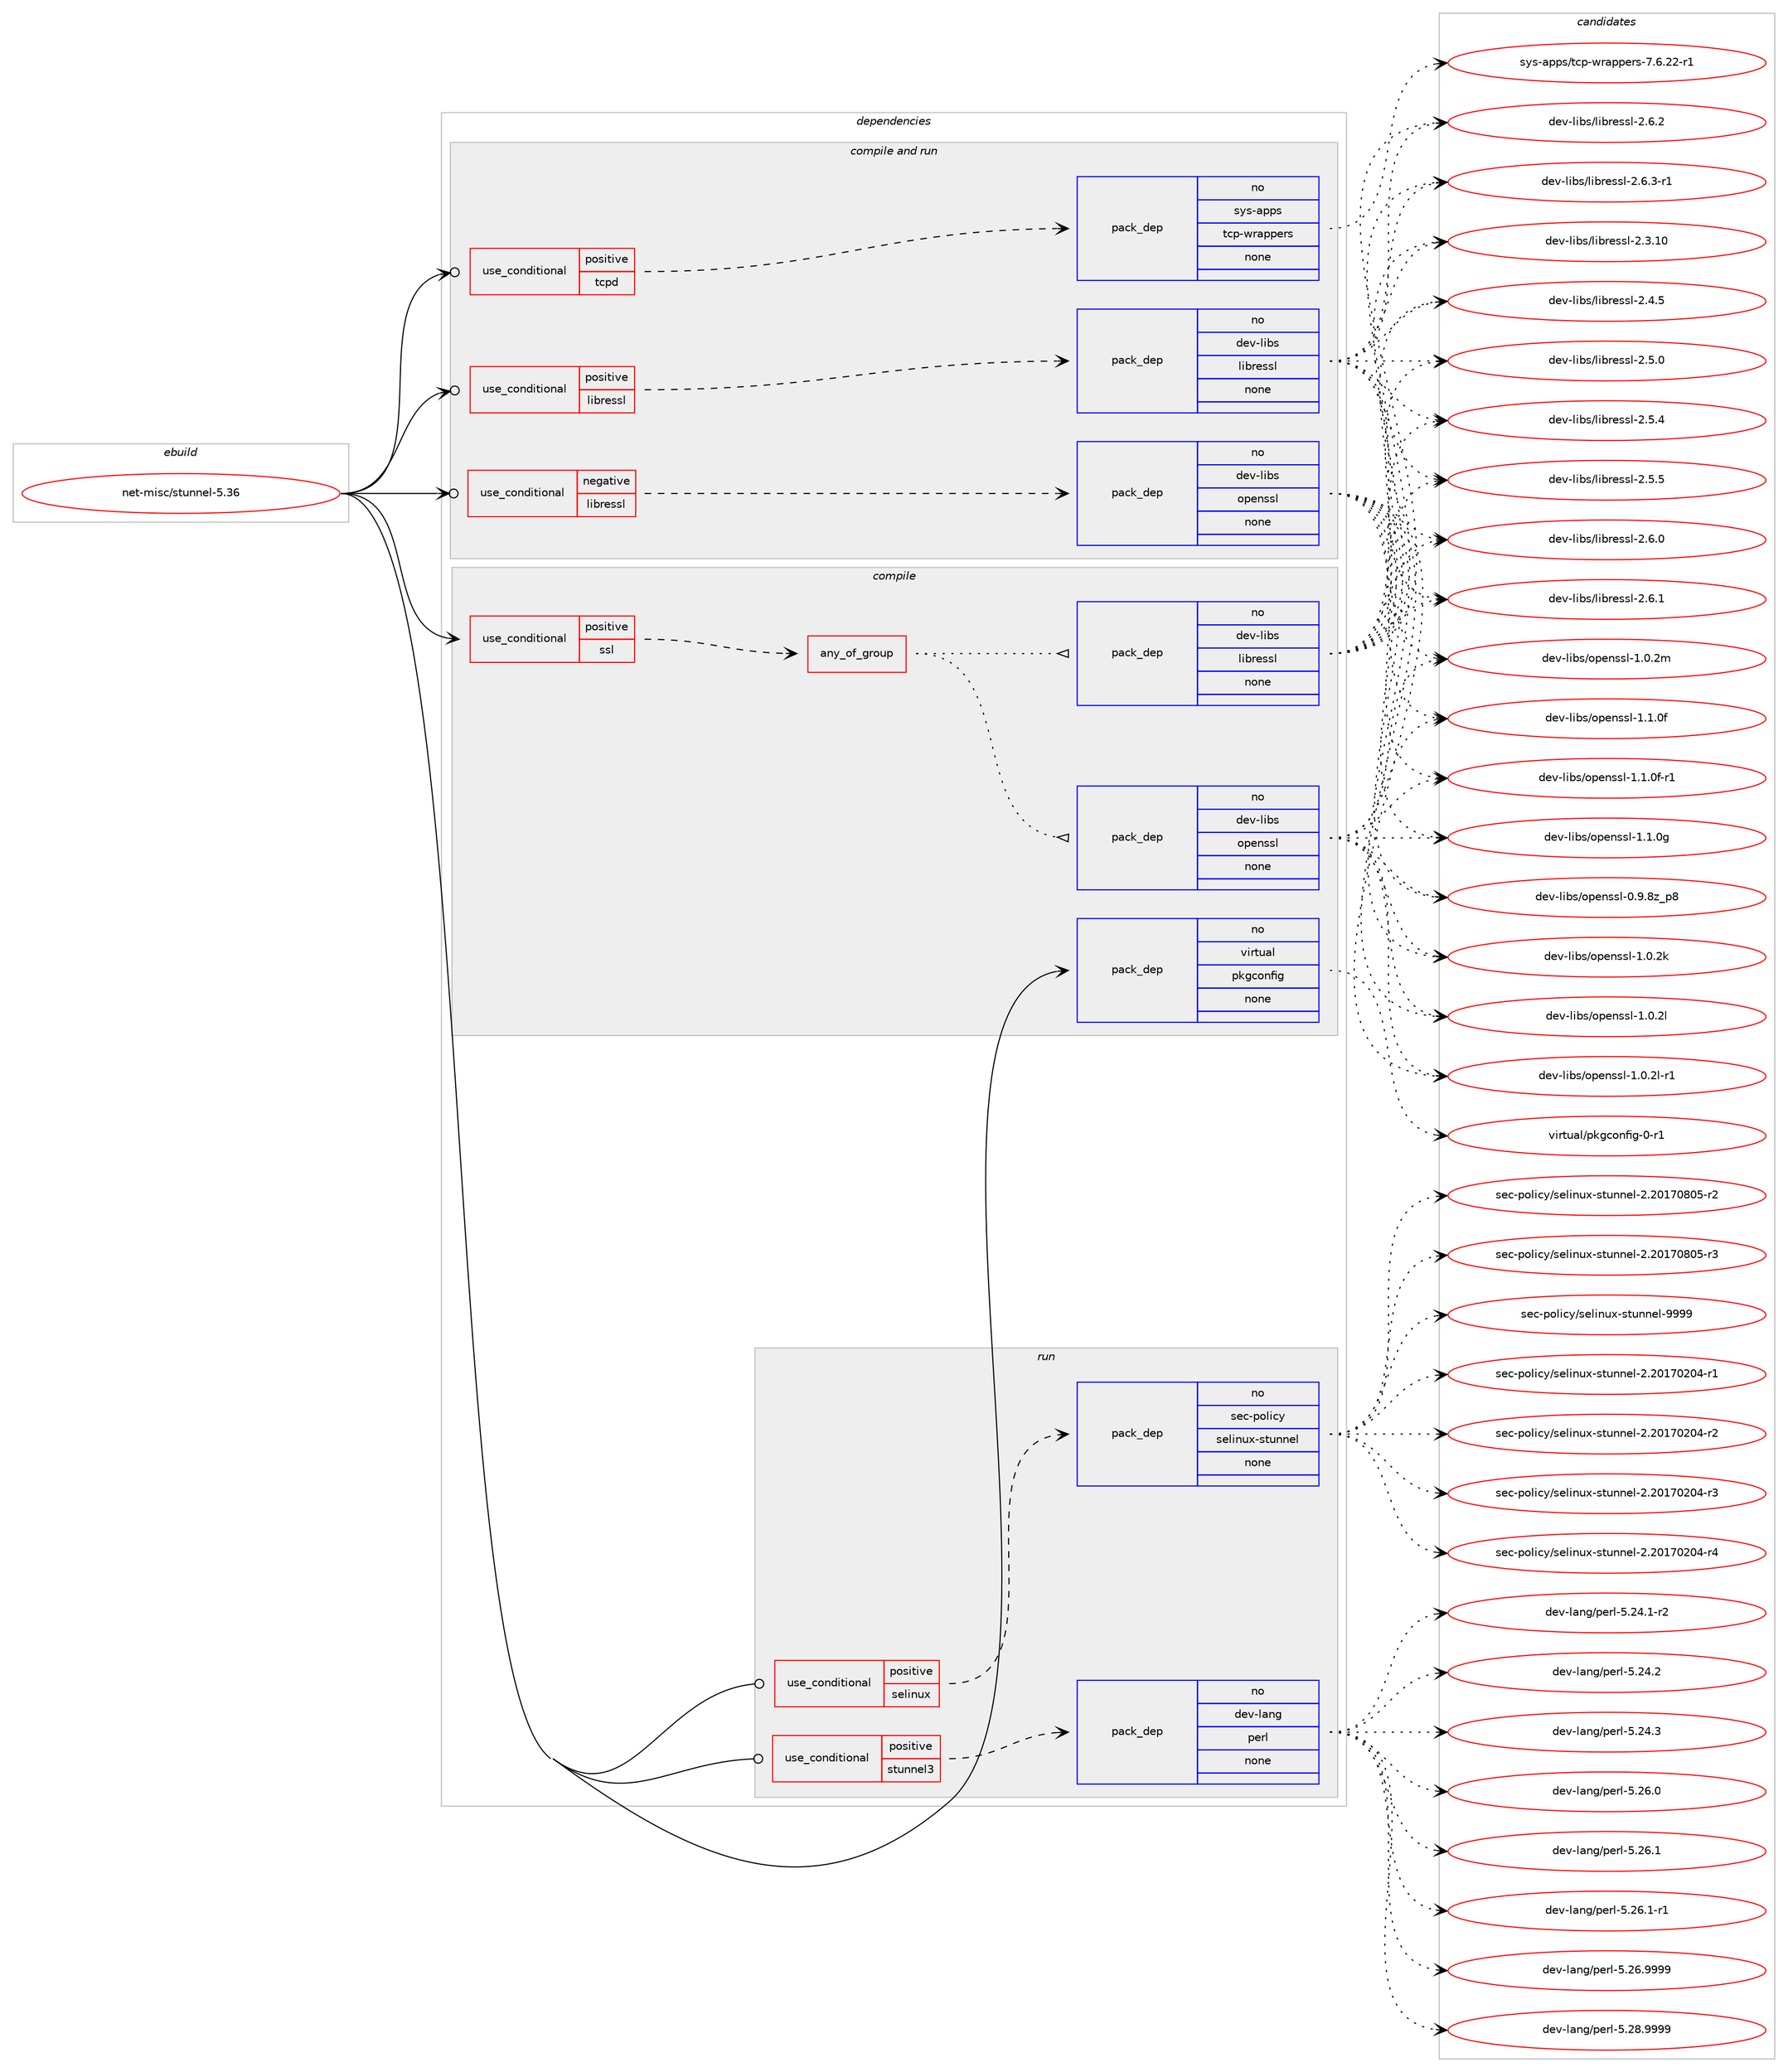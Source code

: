 digraph prolog {

# *************
# Graph options
# *************

newrank=true;
concentrate=true;
compound=true;
graph [rankdir=LR,fontname=Helvetica,fontsize=10,ranksep=1.5];#, ranksep=2.5, nodesep=0.2];
edge  [arrowhead=vee];
node  [fontname=Helvetica,fontsize=10];

# **********
# The ebuild
# **********

subgraph cluster_leftcol {
color=gray;
rank=same;
label=<<i>ebuild</i>>;
id [label="net-misc/stunnel-5.36", color=red, width=4, href="../net-misc/stunnel-5.36.svg"];
}

# ****************
# The dependencies
# ****************

subgraph cluster_midcol {
color=gray;
label=<<i>dependencies</i>>;
subgraph cluster_compile {
fillcolor="#eeeeee";
style=filled;
label=<<i>compile</i>>;
subgraph cond106581 {
dependency430969 [label=<<TABLE BORDER="0" CELLBORDER="1" CELLSPACING="0" CELLPADDING="4"><TR><TD ROWSPAN="3" CELLPADDING="10">use_conditional</TD></TR><TR><TD>positive</TD></TR><TR><TD>ssl</TD></TR></TABLE>>, shape=none, color=red];
subgraph any7159 {
dependency430970 [label=<<TABLE BORDER="0" CELLBORDER="1" CELLSPACING="0" CELLPADDING="4"><TR><TD CELLPADDING="10">any_of_group</TD></TR></TABLE>>, shape=none, color=red];subgraph pack316998 {
dependency430971 [label=<<TABLE BORDER="0" CELLBORDER="1" CELLSPACING="0" CELLPADDING="4" WIDTH="220"><TR><TD ROWSPAN="6" CELLPADDING="30">pack_dep</TD></TR><TR><TD WIDTH="110">no</TD></TR><TR><TD>dev-libs</TD></TR><TR><TD>openssl</TD></TR><TR><TD>none</TD></TR><TR><TD></TD></TR></TABLE>>, shape=none, color=blue];
}
dependency430970:e -> dependency430971:w [weight=20,style="dotted",arrowhead="oinv"];
subgraph pack316999 {
dependency430972 [label=<<TABLE BORDER="0" CELLBORDER="1" CELLSPACING="0" CELLPADDING="4" WIDTH="220"><TR><TD ROWSPAN="6" CELLPADDING="30">pack_dep</TD></TR><TR><TD WIDTH="110">no</TD></TR><TR><TD>dev-libs</TD></TR><TR><TD>libressl</TD></TR><TR><TD>none</TD></TR><TR><TD></TD></TR></TABLE>>, shape=none, color=blue];
}
dependency430970:e -> dependency430972:w [weight=20,style="dotted",arrowhead="oinv"];
}
dependency430969:e -> dependency430970:w [weight=20,style="dashed",arrowhead="vee"];
}
id:e -> dependency430969:w [weight=20,style="solid",arrowhead="vee"];
subgraph pack317000 {
dependency430973 [label=<<TABLE BORDER="0" CELLBORDER="1" CELLSPACING="0" CELLPADDING="4" WIDTH="220"><TR><TD ROWSPAN="6" CELLPADDING="30">pack_dep</TD></TR><TR><TD WIDTH="110">no</TD></TR><TR><TD>virtual</TD></TR><TR><TD>pkgconfig</TD></TR><TR><TD>none</TD></TR><TR><TD></TD></TR></TABLE>>, shape=none, color=blue];
}
id:e -> dependency430973:w [weight=20,style="solid",arrowhead="vee"];
}
subgraph cluster_compileandrun {
fillcolor="#eeeeee";
style=filled;
label=<<i>compile and run</i>>;
subgraph cond106582 {
dependency430974 [label=<<TABLE BORDER="0" CELLBORDER="1" CELLSPACING="0" CELLPADDING="4"><TR><TD ROWSPAN="3" CELLPADDING="10">use_conditional</TD></TR><TR><TD>negative</TD></TR><TR><TD>libressl</TD></TR></TABLE>>, shape=none, color=red];
subgraph pack317001 {
dependency430975 [label=<<TABLE BORDER="0" CELLBORDER="1" CELLSPACING="0" CELLPADDING="4" WIDTH="220"><TR><TD ROWSPAN="6" CELLPADDING="30">pack_dep</TD></TR><TR><TD WIDTH="110">no</TD></TR><TR><TD>dev-libs</TD></TR><TR><TD>openssl</TD></TR><TR><TD>none</TD></TR><TR><TD></TD></TR></TABLE>>, shape=none, color=blue];
}
dependency430974:e -> dependency430975:w [weight=20,style="dashed",arrowhead="vee"];
}
id:e -> dependency430974:w [weight=20,style="solid",arrowhead="odotvee"];
subgraph cond106583 {
dependency430976 [label=<<TABLE BORDER="0" CELLBORDER="1" CELLSPACING="0" CELLPADDING="4"><TR><TD ROWSPAN="3" CELLPADDING="10">use_conditional</TD></TR><TR><TD>positive</TD></TR><TR><TD>libressl</TD></TR></TABLE>>, shape=none, color=red];
subgraph pack317002 {
dependency430977 [label=<<TABLE BORDER="0" CELLBORDER="1" CELLSPACING="0" CELLPADDING="4" WIDTH="220"><TR><TD ROWSPAN="6" CELLPADDING="30">pack_dep</TD></TR><TR><TD WIDTH="110">no</TD></TR><TR><TD>dev-libs</TD></TR><TR><TD>libressl</TD></TR><TR><TD>none</TD></TR><TR><TD></TD></TR></TABLE>>, shape=none, color=blue];
}
dependency430976:e -> dependency430977:w [weight=20,style="dashed",arrowhead="vee"];
}
id:e -> dependency430976:w [weight=20,style="solid",arrowhead="odotvee"];
subgraph cond106584 {
dependency430978 [label=<<TABLE BORDER="0" CELLBORDER="1" CELLSPACING="0" CELLPADDING="4"><TR><TD ROWSPAN="3" CELLPADDING="10">use_conditional</TD></TR><TR><TD>positive</TD></TR><TR><TD>tcpd</TD></TR></TABLE>>, shape=none, color=red];
subgraph pack317003 {
dependency430979 [label=<<TABLE BORDER="0" CELLBORDER="1" CELLSPACING="0" CELLPADDING="4" WIDTH="220"><TR><TD ROWSPAN="6" CELLPADDING="30">pack_dep</TD></TR><TR><TD WIDTH="110">no</TD></TR><TR><TD>sys-apps</TD></TR><TR><TD>tcp-wrappers</TD></TR><TR><TD>none</TD></TR><TR><TD></TD></TR></TABLE>>, shape=none, color=blue];
}
dependency430978:e -> dependency430979:w [weight=20,style="dashed",arrowhead="vee"];
}
id:e -> dependency430978:w [weight=20,style="solid",arrowhead="odotvee"];
}
subgraph cluster_run {
fillcolor="#eeeeee";
style=filled;
label=<<i>run</i>>;
subgraph cond106585 {
dependency430980 [label=<<TABLE BORDER="0" CELLBORDER="1" CELLSPACING="0" CELLPADDING="4"><TR><TD ROWSPAN="3" CELLPADDING="10">use_conditional</TD></TR><TR><TD>positive</TD></TR><TR><TD>selinux</TD></TR></TABLE>>, shape=none, color=red];
subgraph pack317004 {
dependency430981 [label=<<TABLE BORDER="0" CELLBORDER="1" CELLSPACING="0" CELLPADDING="4" WIDTH="220"><TR><TD ROWSPAN="6" CELLPADDING="30">pack_dep</TD></TR><TR><TD WIDTH="110">no</TD></TR><TR><TD>sec-policy</TD></TR><TR><TD>selinux-stunnel</TD></TR><TR><TD>none</TD></TR><TR><TD></TD></TR></TABLE>>, shape=none, color=blue];
}
dependency430980:e -> dependency430981:w [weight=20,style="dashed",arrowhead="vee"];
}
id:e -> dependency430980:w [weight=20,style="solid",arrowhead="odot"];
subgraph cond106586 {
dependency430982 [label=<<TABLE BORDER="0" CELLBORDER="1" CELLSPACING="0" CELLPADDING="4"><TR><TD ROWSPAN="3" CELLPADDING="10">use_conditional</TD></TR><TR><TD>positive</TD></TR><TR><TD>stunnel3</TD></TR></TABLE>>, shape=none, color=red];
subgraph pack317005 {
dependency430983 [label=<<TABLE BORDER="0" CELLBORDER="1" CELLSPACING="0" CELLPADDING="4" WIDTH="220"><TR><TD ROWSPAN="6" CELLPADDING="30">pack_dep</TD></TR><TR><TD WIDTH="110">no</TD></TR><TR><TD>dev-lang</TD></TR><TR><TD>perl</TD></TR><TR><TD>none</TD></TR><TR><TD></TD></TR></TABLE>>, shape=none, color=blue];
}
dependency430982:e -> dependency430983:w [weight=20,style="dashed",arrowhead="vee"];
}
id:e -> dependency430982:w [weight=20,style="solid",arrowhead="odot"];
}
}

# **************
# The candidates
# **************

subgraph cluster_choices {
rank=same;
color=gray;
label=<<i>candidates</i>>;

subgraph choice316998 {
color=black;
nodesep=1;
choice1001011184510810598115471111121011101151151084548465746561229511256 [label="dev-libs/openssl-0.9.8z_p8", color=red, width=4,href="../dev-libs/openssl-0.9.8z_p8.svg"];
choice100101118451081059811547111112101110115115108454946484650107 [label="dev-libs/openssl-1.0.2k", color=red, width=4,href="../dev-libs/openssl-1.0.2k.svg"];
choice100101118451081059811547111112101110115115108454946484650108 [label="dev-libs/openssl-1.0.2l", color=red, width=4,href="../dev-libs/openssl-1.0.2l.svg"];
choice1001011184510810598115471111121011101151151084549464846501084511449 [label="dev-libs/openssl-1.0.2l-r1", color=red, width=4,href="../dev-libs/openssl-1.0.2l-r1.svg"];
choice100101118451081059811547111112101110115115108454946484650109 [label="dev-libs/openssl-1.0.2m", color=red, width=4,href="../dev-libs/openssl-1.0.2m.svg"];
choice100101118451081059811547111112101110115115108454946494648102 [label="dev-libs/openssl-1.1.0f", color=red, width=4,href="../dev-libs/openssl-1.1.0f.svg"];
choice1001011184510810598115471111121011101151151084549464946481024511449 [label="dev-libs/openssl-1.1.0f-r1", color=red, width=4,href="../dev-libs/openssl-1.1.0f-r1.svg"];
choice100101118451081059811547111112101110115115108454946494648103 [label="dev-libs/openssl-1.1.0g", color=red, width=4,href="../dev-libs/openssl-1.1.0g.svg"];
dependency430971:e -> choice1001011184510810598115471111121011101151151084548465746561229511256:w [style=dotted,weight="100"];
dependency430971:e -> choice100101118451081059811547111112101110115115108454946484650107:w [style=dotted,weight="100"];
dependency430971:e -> choice100101118451081059811547111112101110115115108454946484650108:w [style=dotted,weight="100"];
dependency430971:e -> choice1001011184510810598115471111121011101151151084549464846501084511449:w [style=dotted,weight="100"];
dependency430971:e -> choice100101118451081059811547111112101110115115108454946484650109:w [style=dotted,weight="100"];
dependency430971:e -> choice100101118451081059811547111112101110115115108454946494648102:w [style=dotted,weight="100"];
dependency430971:e -> choice1001011184510810598115471111121011101151151084549464946481024511449:w [style=dotted,weight="100"];
dependency430971:e -> choice100101118451081059811547111112101110115115108454946494648103:w [style=dotted,weight="100"];
}
subgraph choice316999 {
color=black;
nodesep=1;
choice1001011184510810598115471081059811410111511510845504651464948 [label="dev-libs/libressl-2.3.10", color=red, width=4,href="../dev-libs/libressl-2.3.10.svg"];
choice10010111845108105981154710810598114101115115108455046524653 [label="dev-libs/libressl-2.4.5", color=red, width=4,href="../dev-libs/libressl-2.4.5.svg"];
choice10010111845108105981154710810598114101115115108455046534648 [label="dev-libs/libressl-2.5.0", color=red, width=4,href="../dev-libs/libressl-2.5.0.svg"];
choice10010111845108105981154710810598114101115115108455046534652 [label="dev-libs/libressl-2.5.4", color=red, width=4,href="../dev-libs/libressl-2.5.4.svg"];
choice10010111845108105981154710810598114101115115108455046534653 [label="dev-libs/libressl-2.5.5", color=red, width=4,href="../dev-libs/libressl-2.5.5.svg"];
choice10010111845108105981154710810598114101115115108455046544648 [label="dev-libs/libressl-2.6.0", color=red, width=4,href="../dev-libs/libressl-2.6.0.svg"];
choice10010111845108105981154710810598114101115115108455046544649 [label="dev-libs/libressl-2.6.1", color=red, width=4,href="../dev-libs/libressl-2.6.1.svg"];
choice10010111845108105981154710810598114101115115108455046544650 [label="dev-libs/libressl-2.6.2", color=red, width=4,href="../dev-libs/libressl-2.6.2.svg"];
choice100101118451081059811547108105981141011151151084550465446514511449 [label="dev-libs/libressl-2.6.3-r1", color=red, width=4,href="../dev-libs/libressl-2.6.3-r1.svg"];
dependency430972:e -> choice1001011184510810598115471081059811410111511510845504651464948:w [style=dotted,weight="100"];
dependency430972:e -> choice10010111845108105981154710810598114101115115108455046524653:w [style=dotted,weight="100"];
dependency430972:e -> choice10010111845108105981154710810598114101115115108455046534648:w [style=dotted,weight="100"];
dependency430972:e -> choice10010111845108105981154710810598114101115115108455046534652:w [style=dotted,weight="100"];
dependency430972:e -> choice10010111845108105981154710810598114101115115108455046534653:w [style=dotted,weight="100"];
dependency430972:e -> choice10010111845108105981154710810598114101115115108455046544648:w [style=dotted,weight="100"];
dependency430972:e -> choice10010111845108105981154710810598114101115115108455046544649:w [style=dotted,weight="100"];
dependency430972:e -> choice10010111845108105981154710810598114101115115108455046544650:w [style=dotted,weight="100"];
dependency430972:e -> choice100101118451081059811547108105981141011151151084550465446514511449:w [style=dotted,weight="100"];
}
subgraph choice317000 {
color=black;
nodesep=1;
choice11810511411611797108471121071039911111010210510345484511449 [label="virtual/pkgconfig-0-r1", color=red, width=4,href="../virtual/pkgconfig-0-r1.svg"];
dependency430973:e -> choice11810511411611797108471121071039911111010210510345484511449:w [style=dotted,weight="100"];
}
subgraph choice317001 {
color=black;
nodesep=1;
choice1001011184510810598115471111121011101151151084548465746561229511256 [label="dev-libs/openssl-0.9.8z_p8", color=red, width=4,href="../dev-libs/openssl-0.9.8z_p8.svg"];
choice100101118451081059811547111112101110115115108454946484650107 [label="dev-libs/openssl-1.0.2k", color=red, width=4,href="../dev-libs/openssl-1.0.2k.svg"];
choice100101118451081059811547111112101110115115108454946484650108 [label="dev-libs/openssl-1.0.2l", color=red, width=4,href="../dev-libs/openssl-1.0.2l.svg"];
choice1001011184510810598115471111121011101151151084549464846501084511449 [label="dev-libs/openssl-1.0.2l-r1", color=red, width=4,href="../dev-libs/openssl-1.0.2l-r1.svg"];
choice100101118451081059811547111112101110115115108454946484650109 [label="dev-libs/openssl-1.0.2m", color=red, width=4,href="../dev-libs/openssl-1.0.2m.svg"];
choice100101118451081059811547111112101110115115108454946494648102 [label="dev-libs/openssl-1.1.0f", color=red, width=4,href="../dev-libs/openssl-1.1.0f.svg"];
choice1001011184510810598115471111121011101151151084549464946481024511449 [label="dev-libs/openssl-1.1.0f-r1", color=red, width=4,href="../dev-libs/openssl-1.1.0f-r1.svg"];
choice100101118451081059811547111112101110115115108454946494648103 [label="dev-libs/openssl-1.1.0g", color=red, width=4,href="../dev-libs/openssl-1.1.0g.svg"];
dependency430975:e -> choice1001011184510810598115471111121011101151151084548465746561229511256:w [style=dotted,weight="100"];
dependency430975:e -> choice100101118451081059811547111112101110115115108454946484650107:w [style=dotted,weight="100"];
dependency430975:e -> choice100101118451081059811547111112101110115115108454946484650108:w [style=dotted,weight="100"];
dependency430975:e -> choice1001011184510810598115471111121011101151151084549464846501084511449:w [style=dotted,weight="100"];
dependency430975:e -> choice100101118451081059811547111112101110115115108454946484650109:w [style=dotted,weight="100"];
dependency430975:e -> choice100101118451081059811547111112101110115115108454946494648102:w [style=dotted,weight="100"];
dependency430975:e -> choice1001011184510810598115471111121011101151151084549464946481024511449:w [style=dotted,weight="100"];
dependency430975:e -> choice100101118451081059811547111112101110115115108454946494648103:w [style=dotted,weight="100"];
}
subgraph choice317002 {
color=black;
nodesep=1;
choice1001011184510810598115471081059811410111511510845504651464948 [label="dev-libs/libressl-2.3.10", color=red, width=4,href="../dev-libs/libressl-2.3.10.svg"];
choice10010111845108105981154710810598114101115115108455046524653 [label="dev-libs/libressl-2.4.5", color=red, width=4,href="../dev-libs/libressl-2.4.5.svg"];
choice10010111845108105981154710810598114101115115108455046534648 [label="dev-libs/libressl-2.5.0", color=red, width=4,href="../dev-libs/libressl-2.5.0.svg"];
choice10010111845108105981154710810598114101115115108455046534652 [label="dev-libs/libressl-2.5.4", color=red, width=4,href="../dev-libs/libressl-2.5.4.svg"];
choice10010111845108105981154710810598114101115115108455046534653 [label="dev-libs/libressl-2.5.5", color=red, width=4,href="../dev-libs/libressl-2.5.5.svg"];
choice10010111845108105981154710810598114101115115108455046544648 [label="dev-libs/libressl-2.6.0", color=red, width=4,href="../dev-libs/libressl-2.6.0.svg"];
choice10010111845108105981154710810598114101115115108455046544649 [label="dev-libs/libressl-2.6.1", color=red, width=4,href="../dev-libs/libressl-2.6.1.svg"];
choice10010111845108105981154710810598114101115115108455046544650 [label="dev-libs/libressl-2.6.2", color=red, width=4,href="../dev-libs/libressl-2.6.2.svg"];
choice100101118451081059811547108105981141011151151084550465446514511449 [label="dev-libs/libressl-2.6.3-r1", color=red, width=4,href="../dev-libs/libressl-2.6.3-r1.svg"];
dependency430977:e -> choice1001011184510810598115471081059811410111511510845504651464948:w [style=dotted,weight="100"];
dependency430977:e -> choice10010111845108105981154710810598114101115115108455046524653:w [style=dotted,weight="100"];
dependency430977:e -> choice10010111845108105981154710810598114101115115108455046534648:w [style=dotted,weight="100"];
dependency430977:e -> choice10010111845108105981154710810598114101115115108455046534652:w [style=dotted,weight="100"];
dependency430977:e -> choice10010111845108105981154710810598114101115115108455046534653:w [style=dotted,weight="100"];
dependency430977:e -> choice10010111845108105981154710810598114101115115108455046544648:w [style=dotted,weight="100"];
dependency430977:e -> choice10010111845108105981154710810598114101115115108455046544649:w [style=dotted,weight="100"];
dependency430977:e -> choice10010111845108105981154710810598114101115115108455046544650:w [style=dotted,weight="100"];
dependency430977:e -> choice100101118451081059811547108105981141011151151084550465446514511449:w [style=dotted,weight="100"];
}
subgraph choice317003 {
color=black;
nodesep=1;
choice115121115459711211211547116991124511911497112112101114115455546544650504511449 [label="sys-apps/tcp-wrappers-7.6.22-r1", color=red, width=4,href="../sys-apps/tcp-wrappers-7.6.22-r1.svg"];
dependency430979:e -> choice115121115459711211211547116991124511911497112112101114115455546544650504511449:w [style=dotted,weight="100"];
}
subgraph choice317004 {
color=black;
nodesep=1;
choice115101994511211110810599121471151011081051101171204511511611711011010110845504650484955485048524511449 [label="sec-policy/selinux-stunnel-2.20170204-r1", color=red, width=4,href="../sec-policy/selinux-stunnel-2.20170204-r1.svg"];
choice115101994511211110810599121471151011081051101171204511511611711011010110845504650484955485048524511450 [label="sec-policy/selinux-stunnel-2.20170204-r2", color=red, width=4,href="../sec-policy/selinux-stunnel-2.20170204-r2.svg"];
choice115101994511211110810599121471151011081051101171204511511611711011010110845504650484955485048524511451 [label="sec-policy/selinux-stunnel-2.20170204-r3", color=red, width=4,href="../sec-policy/selinux-stunnel-2.20170204-r3.svg"];
choice115101994511211110810599121471151011081051101171204511511611711011010110845504650484955485048524511452 [label="sec-policy/selinux-stunnel-2.20170204-r4", color=red, width=4,href="../sec-policy/selinux-stunnel-2.20170204-r4.svg"];
choice115101994511211110810599121471151011081051101171204511511611711011010110845504650484955485648534511450 [label="sec-policy/selinux-stunnel-2.20170805-r2", color=red, width=4,href="../sec-policy/selinux-stunnel-2.20170805-r2.svg"];
choice115101994511211110810599121471151011081051101171204511511611711011010110845504650484955485648534511451 [label="sec-policy/selinux-stunnel-2.20170805-r3", color=red, width=4,href="../sec-policy/selinux-stunnel-2.20170805-r3.svg"];
choice11510199451121111081059912147115101108105110117120451151161171101101011084557575757 [label="sec-policy/selinux-stunnel-9999", color=red, width=4,href="../sec-policy/selinux-stunnel-9999.svg"];
dependency430981:e -> choice115101994511211110810599121471151011081051101171204511511611711011010110845504650484955485048524511449:w [style=dotted,weight="100"];
dependency430981:e -> choice115101994511211110810599121471151011081051101171204511511611711011010110845504650484955485048524511450:w [style=dotted,weight="100"];
dependency430981:e -> choice115101994511211110810599121471151011081051101171204511511611711011010110845504650484955485048524511451:w [style=dotted,weight="100"];
dependency430981:e -> choice115101994511211110810599121471151011081051101171204511511611711011010110845504650484955485048524511452:w [style=dotted,weight="100"];
dependency430981:e -> choice115101994511211110810599121471151011081051101171204511511611711011010110845504650484955485648534511450:w [style=dotted,weight="100"];
dependency430981:e -> choice115101994511211110810599121471151011081051101171204511511611711011010110845504650484955485648534511451:w [style=dotted,weight="100"];
dependency430981:e -> choice11510199451121111081059912147115101108105110117120451151161171101101011084557575757:w [style=dotted,weight="100"];
}
subgraph choice317005 {
color=black;
nodesep=1;
choice100101118451089711010347112101114108455346505246494511450 [label="dev-lang/perl-5.24.1-r2", color=red, width=4,href="../dev-lang/perl-5.24.1-r2.svg"];
choice10010111845108971101034711210111410845534650524650 [label="dev-lang/perl-5.24.2", color=red, width=4,href="../dev-lang/perl-5.24.2.svg"];
choice10010111845108971101034711210111410845534650524651 [label="dev-lang/perl-5.24.3", color=red, width=4,href="../dev-lang/perl-5.24.3.svg"];
choice10010111845108971101034711210111410845534650544648 [label="dev-lang/perl-5.26.0", color=red, width=4,href="../dev-lang/perl-5.26.0.svg"];
choice10010111845108971101034711210111410845534650544649 [label="dev-lang/perl-5.26.1", color=red, width=4,href="../dev-lang/perl-5.26.1.svg"];
choice100101118451089711010347112101114108455346505446494511449 [label="dev-lang/perl-5.26.1-r1", color=red, width=4,href="../dev-lang/perl-5.26.1-r1.svg"];
choice10010111845108971101034711210111410845534650544657575757 [label="dev-lang/perl-5.26.9999", color=red, width=4,href="../dev-lang/perl-5.26.9999.svg"];
choice10010111845108971101034711210111410845534650564657575757 [label="dev-lang/perl-5.28.9999", color=red, width=4,href="../dev-lang/perl-5.28.9999.svg"];
dependency430983:e -> choice100101118451089711010347112101114108455346505246494511450:w [style=dotted,weight="100"];
dependency430983:e -> choice10010111845108971101034711210111410845534650524650:w [style=dotted,weight="100"];
dependency430983:e -> choice10010111845108971101034711210111410845534650524651:w [style=dotted,weight="100"];
dependency430983:e -> choice10010111845108971101034711210111410845534650544648:w [style=dotted,weight="100"];
dependency430983:e -> choice10010111845108971101034711210111410845534650544649:w [style=dotted,weight="100"];
dependency430983:e -> choice100101118451089711010347112101114108455346505446494511449:w [style=dotted,weight="100"];
dependency430983:e -> choice10010111845108971101034711210111410845534650544657575757:w [style=dotted,weight="100"];
dependency430983:e -> choice10010111845108971101034711210111410845534650564657575757:w [style=dotted,weight="100"];
}
}

}
